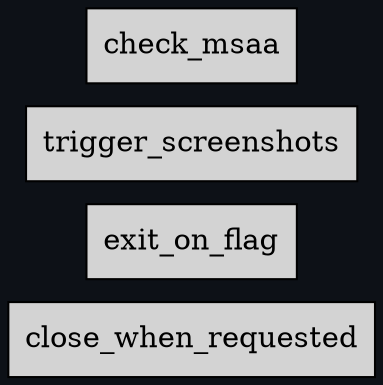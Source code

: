 digraph "" {
	"compound"="true";
	"splines"="spline";
	"rankdir"="LR";
	"bgcolor"="#0d1117";
	"fontname"="Helvetica";
	"nodesep"="0.15";
	edge ["penwidth"="2"];
	node ["shape"="box", "style"="filled"];
	"node_System(0)" ["label"="close_when_requested", "tooltip"="bevy_window::system::close_when_requested"]
	"node_System(1)" ["label"="exit_on_flag", "tooltip"="bevy_app::terminal_ctrl_c_handler::TerminalCtrlCHandlerPlugin::exit_on_flag"]
	"node_System(2)" ["label"="trigger_screenshots", "tooltip"="bevy_render::view::window::screenshot::trigger_screenshots"]
	"node_System(3)" ["label"="check_msaa", "tooltip"="bevy_core_pipeline::oit::check_msaa"]
}
